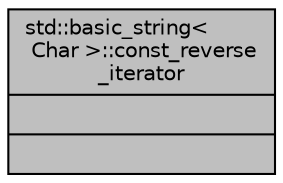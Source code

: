 digraph "std::basic_string&lt; Char &gt;::const_reverse_iterator"
{
  edge [fontname="Helvetica",fontsize="10",labelfontname="Helvetica",labelfontsize="10"];
  node [fontname="Helvetica",fontsize="10",shape=record];
  Node352 [label="{std::basic_string\<\l Char \>::const_reverse\l_iterator\n||}",height=0.2,width=0.4,color="black", fillcolor="grey75", style="filled", fontcolor="black"];
}
